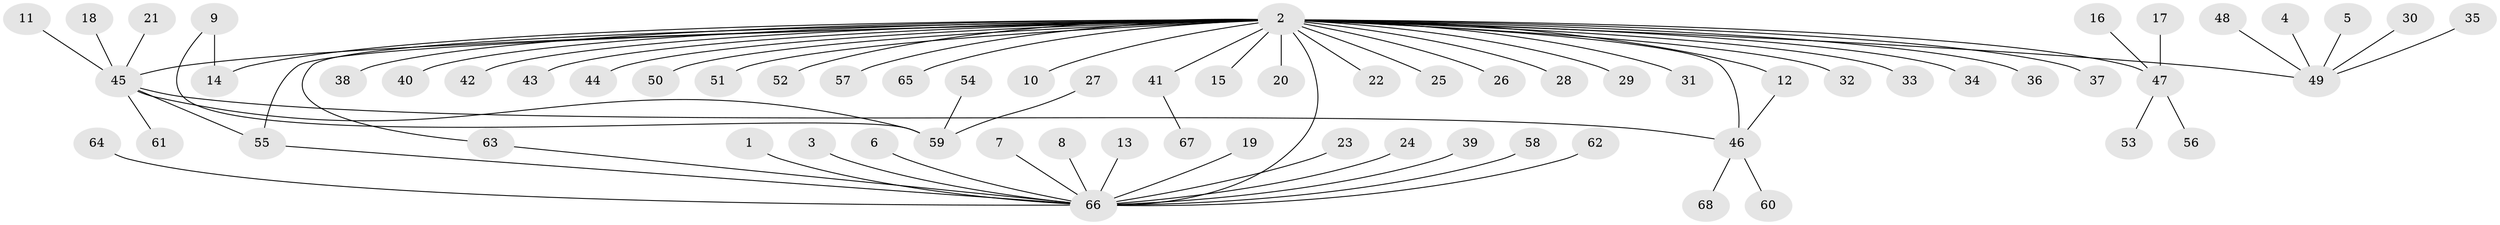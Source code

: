 // original degree distribution, {7: 0.014705882352941176, 30: 0.007352941176470588, 4: 0.029411764705882353, 3: 0.058823529411764705, 9: 0.007352941176470588, 5: 0.03676470588235294, 1: 0.6544117647058824, 17: 0.007352941176470588, 2: 0.16911764705882354, 8: 0.007352941176470588, 6: 0.007352941176470588}
// Generated by graph-tools (version 1.1) at 2025/25/03/09/25 03:25:56]
// undirected, 68 vertices, 73 edges
graph export_dot {
graph [start="1"]
  node [color=gray90,style=filled];
  1;
  2;
  3;
  4;
  5;
  6;
  7;
  8;
  9;
  10;
  11;
  12;
  13;
  14;
  15;
  16;
  17;
  18;
  19;
  20;
  21;
  22;
  23;
  24;
  25;
  26;
  27;
  28;
  29;
  30;
  31;
  32;
  33;
  34;
  35;
  36;
  37;
  38;
  39;
  40;
  41;
  42;
  43;
  44;
  45;
  46;
  47;
  48;
  49;
  50;
  51;
  52;
  53;
  54;
  55;
  56;
  57;
  58;
  59;
  60;
  61;
  62;
  63;
  64;
  65;
  66;
  67;
  68;
  1 -- 66 [weight=1.0];
  2 -- 10 [weight=1.0];
  2 -- 12 [weight=1.0];
  2 -- 14 [weight=1.0];
  2 -- 15 [weight=1.0];
  2 -- 20 [weight=1.0];
  2 -- 22 [weight=2.0];
  2 -- 25 [weight=1.0];
  2 -- 26 [weight=1.0];
  2 -- 28 [weight=1.0];
  2 -- 29 [weight=1.0];
  2 -- 31 [weight=1.0];
  2 -- 32 [weight=1.0];
  2 -- 33 [weight=1.0];
  2 -- 34 [weight=1.0];
  2 -- 36 [weight=1.0];
  2 -- 37 [weight=1.0];
  2 -- 38 [weight=1.0];
  2 -- 40 [weight=1.0];
  2 -- 41 [weight=1.0];
  2 -- 42 [weight=1.0];
  2 -- 43 [weight=1.0];
  2 -- 44 [weight=1.0];
  2 -- 45 [weight=1.0];
  2 -- 46 [weight=1.0];
  2 -- 47 [weight=1.0];
  2 -- 49 [weight=1.0];
  2 -- 50 [weight=1.0];
  2 -- 51 [weight=1.0];
  2 -- 52 [weight=1.0];
  2 -- 55 [weight=1.0];
  2 -- 57 [weight=1.0];
  2 -- 63 [weight=1.0];
  2 -- 65 [weight=1.0];
  2 -- 66 [weight=1.0];
  3 -- 66 [weight=1.0];
  4 -- 49 [weight=1.0];
  5 -- 49 [weight=1.0];
  6 -- 66 [weight=1.0];
  7 -- 66 [weight=1.0];
  8 -- 66 [weight=1.0];
  9 -- 14 [weight=1.0];
  9 -- 59 [weight=1.0];
  11 -- 45 [weight=1.0];
  12 -- 46 [weight=1.0];
  13 -- 66 [weight=1.0];
  16 -- 47 [weight=1.0];
  17 -- 47 [weight=1.0];
  18 -- 45 [weight=1.0];
  19 -- 66 [weight=1.0];
  21 -- 45 [weight=1.0];
  23 -- 66 [weight=1.0];
  24 -- 66 [weight=1.0];
  27 -- 59 [weight=1.0];
  30 -- 49 [weight=1.0];
  35 -- 49 [weight=1.0];
  39 -- 66 [weight=1.0];
  41 -- 67 [weight=1.0];
  45 -- 46 [weight=1.0];
  45 -- 55 [weight=1.0];
  45 -- 59 [weight=1.0];
  45 -- 61 [weight=1.0];
  46 -- 60 [weight=1.0];
  46 -- 68 [weight=1.0];
  47 -- 53 [weight=1.0];
  47 -- 56 [weight=1.0];
  48 -- 49 [weight=1.0];
  54 -- 59 [weight=1.0];
  55 -- 66 [weight=1.0];
  58 -- 66 [weight=1.0];
  62 -- 66 [weight=1.0];
  63 -- 66 [weight=1.0];
  64 -- 66 [weight=1.0];
}
